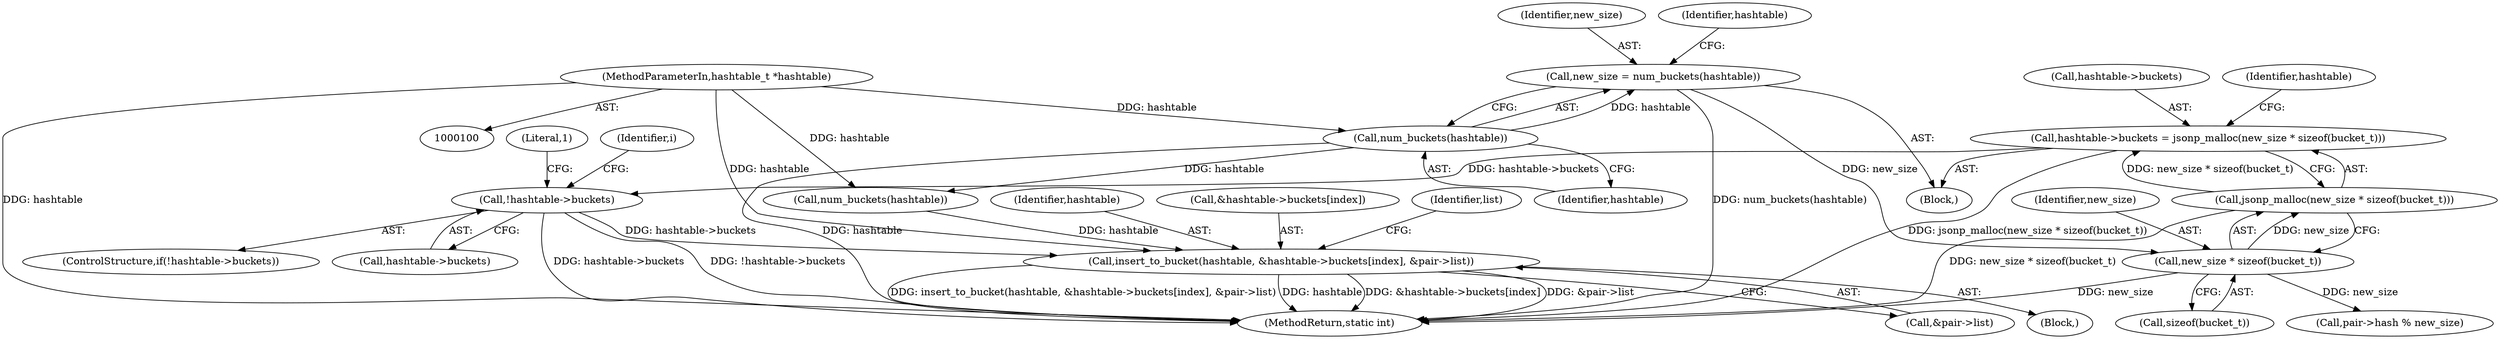 digraph "1_jansson_8f80c2d83808150724d31793e6ade92749b1faa4_2@API" {
"1000121" [label="(Call,hashtable->buckets = jsonp_malloc(new_size * sizeof(bucket_t)))"];
"1000125" [label="(Call,jsonp_malloc(new_size * sizeof(bucket_t)))"];
"1000126" [label="(Call,new_size * sizeof(bucket_t))"];
"1000117" [label="(Call,new_size = num_buckets(hashtable))"];
"1000119" [label="(Call,num_buckets(hashtable))"];
"1000101" [label="(MethodParameterIn,hashtable_t *hashtable)"];
"1000131" [label="(Call,!hashtable->buckets)"];
"1000208" [label="(Call,insert_to_bucket(hashtable, &hashtable->buckets[index], &pair->list))"];
"1000122" [label="(Call,hashtable->buckets)"];
"1000117" [label="(Call,new_size = num_buckets(hashtable))"];
"1000131" [label="(Call,!hashtable->buckets)"];
"1000203" [label="(Call,pair->hash % new_size)"];
"1000101" [label="(MethodParameterIn,hashtable_t *hashtable)"];
"1000119" [label="(Call,num_buckets(hashtable))"];
"1000209" [label="(Identifier,hashtable)"];
"1000216" [label="(Call,&pair->list)"];
"1000133" [label="(Identifier,hashtable)"];
"1000144" [label="(Call,num_buckets(hashtable))"];
"1000137" [label="(Literal,1)"];
"1000210" [label="(Call,&hashtable->buckets[index])"];
"1000118" [label="(Identifier,new_size)"];
"1000189" [label="(Identifier,list)"];
"1000222" [label="(MethodReturn,static int)"];
"1000127" [label="(Identifier,new_size)"];
"1000130" [label="(ControlStructure,if(!hashtable->buckets))"];
"1000121" [label="(Call,hashtable->buckets = jsonp_malloc(new_size * sizeof(bucket_t)))"];
"1000140" [label="(Identifier,i)"];
"1000102" [label="(Block,)"];
"1000208" [label="(Call,insert_to_bucket(hashtable, &hashtable->buckets[index], &pair->list))"];
"1000125" [label="(Call,jsonp_malloc(new_size * sizeof(bucket_t)))"];
"1000120" [label="(Identifier,hashtable)"];
"1000191" [label="(Block,)"];
"1000123" [label="(Identifier,hashtable)"];
"1000126" [label="(Call,new_size * sizeof(bucket_t))"];
"1000132" [label="(Call,hashtable->buckets)"];
"1000128" [label="(Call,sizeof(bucket_t))"];
"1000121" -> "1000102"  [label="AST: "];
"1000121" -> "1000125"  [label="CFG: "];
"1000122" -> "1000121"  [label="AST: "];
"1000125" -> "1000121"  [label="AST: "];
"1000133" -> "1000121"  [label="CFG: "];
"1000121" -> "1000222"  [label="DDG: jsonp_malloc(new_size * sizeof(bucket_t))"];
"1000125" -> "1000121"  [label="DDG: new_size * sizeof(bucket_t)"];
"1000121" -> "1000131"  [label="DDG: hashtable->buckets"];
"1000125" -> "1000126"  [label="CFG: "];
"1000126" -> "1000125"  [label="AST: "];
"1000125" -> "1000222"  [label="DDG: new_size * sizeof(bucket_t)"];
"1000126" -> "1000125"  [label="DDG: new_size"];
"1000126" -> "1000128"  [label="CFG: "];
"1000127" -> "1000126"  [label="AST: "];
"1000128" -> "1000126"  [label="AST: "];
"1000126" -> "1000222"  [label="DDG: new_size"];
"1000117" -> "1000126"  [label="DDG: new_size"];
"1000126" -> "1000203"  [label="DDG: new_size"];
"1000117" -> "1000102"  [label="AST: "];
"1000117" -> "1000119"  [label="CFG: "];
"1000118" -> "1000117"  [label="AST: "];
"1000119" -> "1000117"  [label="AST: "];
"1000123" -> "1000117"  [label="CFG: "];
"1000117" -> "1000222"  [label="DDG: num_buckets(hashtable)"];
"1000119" -> "1000117"  [label="DDG: hashtable"];
"1000119" -> "1000120"  [label="CFG: "];
"1000120" -> "1000119"  [label="AST: "];
"1000119" -> "1000222"  [label="DDG: hashtable"];
"1000101" -> "1000119"  [label="DDG: hashtable"];
"1000119" -> "1000144"  [label="DDG: hashtable"];
"1000101" -> "1000100"  [label="AST: "];
"1000101" -> "1000222"  [label="DDG: hashtable"];
"1000101" -> "1000144"  [label="DDG: hashtable"];
"1000101" -> "1000208"  [label="DDG: hashtable"];
"1000131" -> "1000130"  [label="AST: "];
"1000131" -> "1000132"  [label="CFG: "];
"1000132" -> "1000131"  [label="AST: "];
"1000137" -> "1000131"  [label="CFG: "];
"1000140" -> "1000131"  [label="CFG: "];
"1000131" -> "1000222"  [label="DDG: hashtable->buckets"];
"1000131" -> "1000222"  [label="DDG: !hashtable->buckets"];
"1000131" -> "1000208"  [label="DDG: hashtable->buckets"];
"1000208" -> "1000191"  [label="AST: "];
"1000208" -> "1000216"  [label="CFG: "];
"1000209" -> "1000208"  [label="AST: "];
"1000210" -> "1000208"  [label="AST: "];
"1000216" -> "1000208"  [label="AST: "];
"1000189" -> "1000208"  [label="CFG: "];
"1000208" -> "1000222"  [label="DDG: hashtable"];
"1000208" -> "1000222"  [label="DDG: &hashtable->buckets[index]"];
"1000208" -> "1000222"  [label="DDG: &pair->list"];
"1000208" -> "1000222"  [label="DDG: insert_to_bucket(hashtable, &hashtable->buckets[index], &pair->list)"];
"1000144" -> "1000208"  [label="DDG: hashtable"];
}
